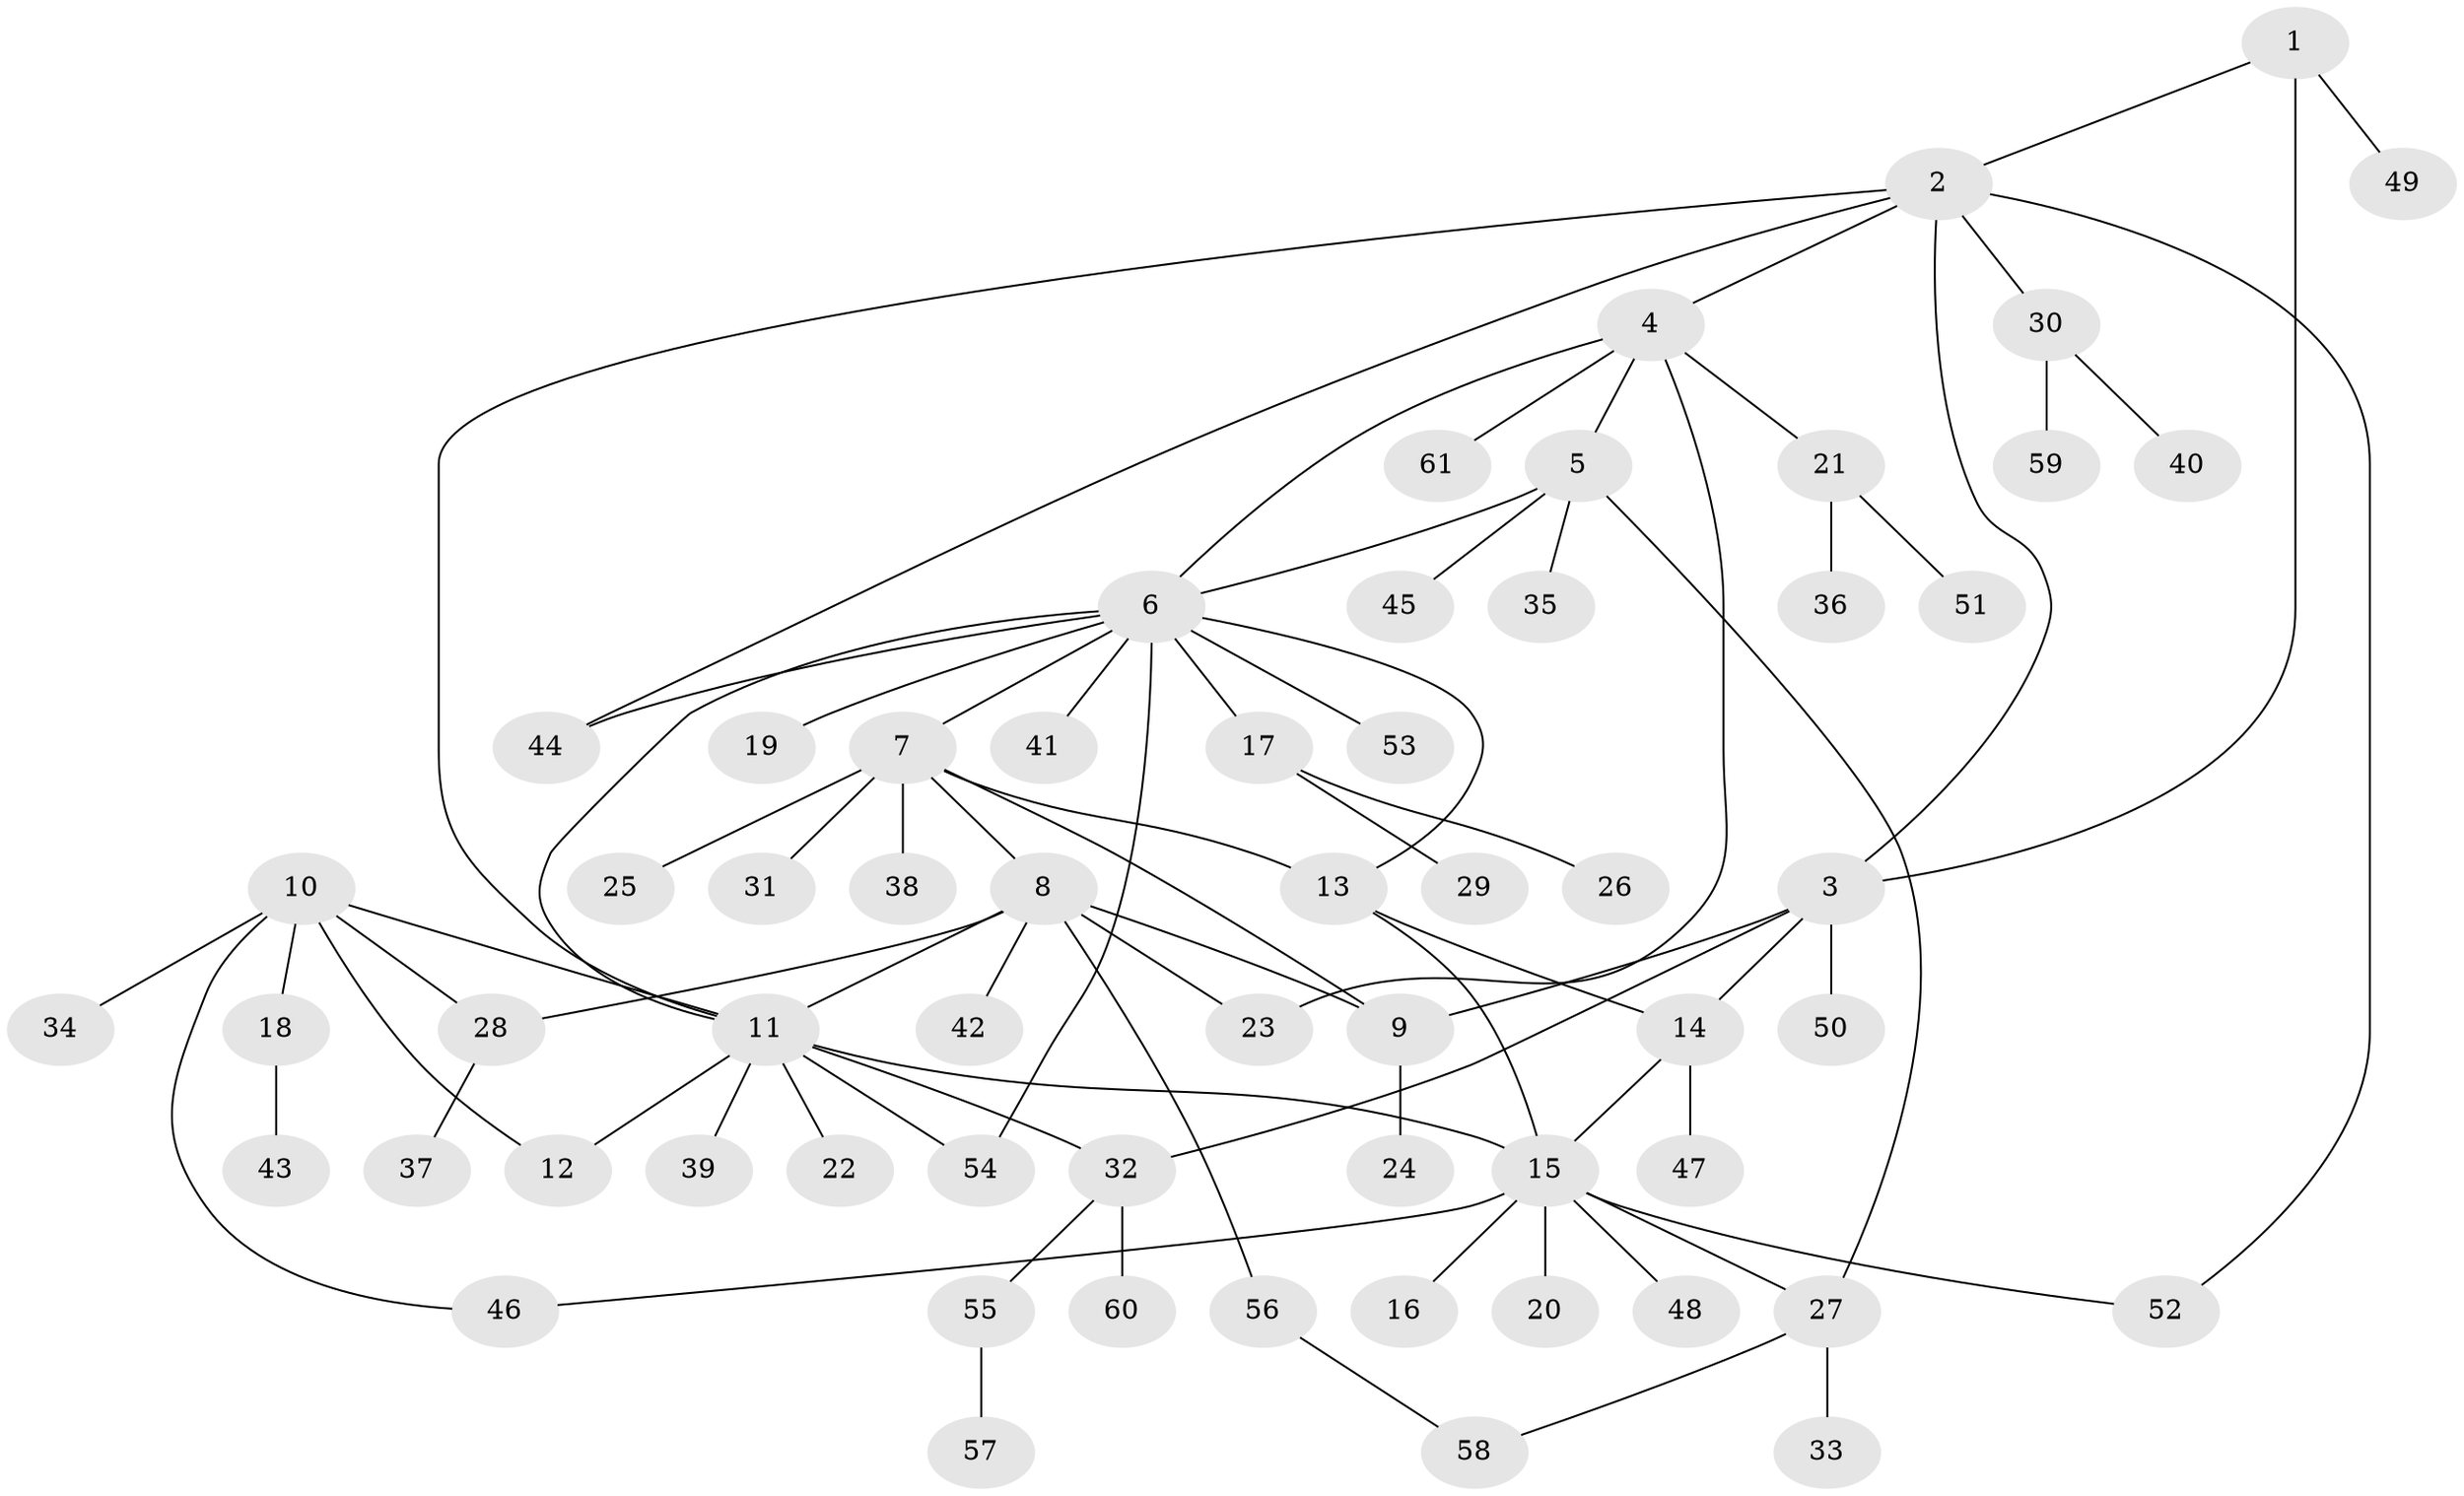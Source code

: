 // coarse degree distribution, {7: 0.023809523809523808, 4: 0.09523809523809523, 6: 0.047619047619047616, 9: 0.023809523809523808, 8: 0.07142857142857142, 3: 0.07142857142857142, 5: 0.023809523809523808, 2: 0.16666666666666666, 1: 0.47619047619047616}
// Generated by graph-tools (version 1.1) at 2025/24/03/03/25 07:24:11]
// undirected, 61 vertices, 80 edges
graph export_dot {
graph [start="1"]
  node [color=gray90,style=filled];
  1;
  2;
  3;
  4;
  5;
  6;
  7;
  8;
  9;
  10;
  11;
  12;
  13;
  14;
  15;
  16;
  17;
  18;
  19;
  20;
  21;
  22;
  23;
  24;
  25;
  26;
  27;
  28;
  29;
  30;
  31;
  32;
  33;
  34;
  35;
  36;
  37;
  38;
  39;
  40;
  41;
  42;
  43;
  44;
  45;
  46;
  47;
  48;
  49;
  50;
  51;
  52;
  53;
  54;
  55;
  56;
  57;
  58;
  59;
  60;
  61;
  1 -- 2;
  1 -- 3;
  1 -- 49;
  2 -- 3;
  2 -- 4;
  2 -- 11;
  2 -- 30;
  2 -- 44;
  2 -- 52;
  3 -- 9;
  3 -- 14;
  3 -- 32;
  3 -- 50;
  4 -- 5;
  4 -- 6;
  4 -- 21;
  4 -- 23;
  4 -- 61;
  5 -- 6;
  5 -- 27;
  5 -- 35;
  5 -- 45;
  6 -- 7;
  6 -- 11;
  6 -- 13;
  6 -- 17;
  6 -- 19;
  6 -- 41;
  6 -- 44;
  6 -- 53;
  6 -- 54;
  7 -- 8;
  7 -- 9;
  7 -- 13;
  7 -- 25;
  7 -- 31;
  7 -- 38;
  8 -- 9;
  8 -- 11;
  8 -- 23;
  8 -- 28;
  8 -- 42;
  8 -- 56;
  9 -- 24;
  10 -- 11;
  10 -- 12;
  10 -- 18;
  10 -- 28;
  10 -- 34;
  10 -- 46;
  11 -- 12;
  11 -- 15;
  11 -- 22;
  11 -- 32;
  11 -- 39;
  11 -- 54;
  13 -- 14;
  13 -- 15;
  14 -- 15;
  14 -- 47;
  15 -- 16;
  15 -- 20;
  15 -- 27;
  15 -- 46;
  15 -- 48;
  15 -- 52;
  17 -- 26;
  17 -- 29;
  18 -- 43;
  21 -- 36;
  21 -- 51;
  27 -- 33;
  27 -- 58;
  28 -- 37;
  30 -- 40;
  30 -- 59;
  32 -- 55;
  32 -- 60;
  55 -- 57;
  56 -- 58;
}

